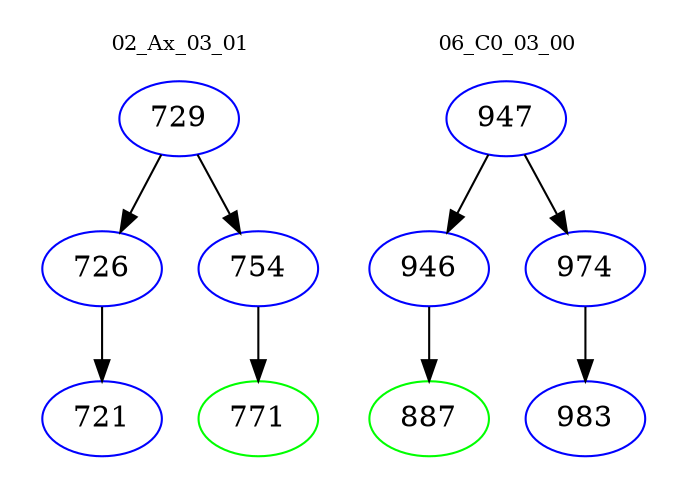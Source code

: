 digraph{
subgraph cluster_0 {
color = white
label = "02_Ax_03_01";
fontsize=10;
T0_729 [label="729", color="blue"]
T0_729 -> T0_726 [color="black"]
T0_726 [label="726", color="blue"]
T0_726 -> T0_721 [color="black"]
T0_721 [label="721", color="blue"]
T0_729 -> T0_754 [color="black"]
T0_754 [label="754", color="blue"]
T0_754 -> T0_771 [color="black"]
T0_771 [label="771", color="green"]
}
subgraph cluster_1 {
color = white
label = "06_C0_03_00";
fontsize=10;
T1_947 [label="947", color="blue"]
T1_947 -> T1_946 [color="black"]
T1_946 [label="946", color="blue"]
T1_946 -> T1_887 [color="black"]
T1_887 [label="887", color="green"]
T1_947 -> T1_974 [color="black"]
T1_974 [label="974", color="blue"]
T1_974 -> T1_983 [color="black"]
T1_983 [label="983", color="blue"]
}
}
